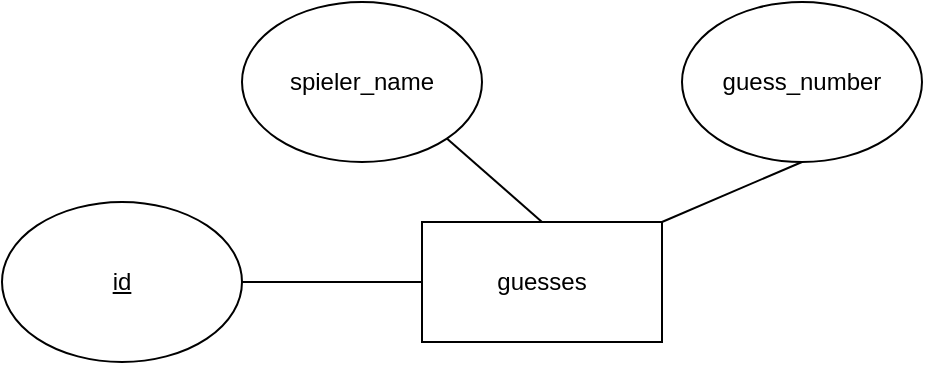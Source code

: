 <mxfile version="15.8.4" type="device"><diagram id="YwkXUJlK5YdX2ckZKF1r" name="Seite-1"><mxGraphModel dx="1038" dy="641" grid="1" gridSize="10" guides="1" tooltips="1" connect="1" arrows="1" fold="1" page="1" pageScale="1" pageWidth="1654" pageHeight="1169" math="0" shadow="0"><root><mxCell id="0"/><mxCell id="1" parent="0"/><mxCell id="E_0Rk-gGiZynpqDx8wqF-1" value="&lt;u&gt;id&lt;/u&gt;" style="ellipse;whiteSpace=wrap;html=1;" vertex="1" parent="1"><mxGeometry x="250" y="320" width="120" height="80" as="geometry"/></mxCell><mxCell id="E_0Rk-gGiZynpqDx8wqF-2" value="guesses" style="rounded=0;whiteSpace=wrap;html=1;" vertex="1" parent="1"><mxGeometry x="460" y="330" width="120" height="60" as="geometry"/></mxCell><mxCell id="E_0Rk-gGiZynpqDx8wqF-3" value="spieler_name" style="ellipse;whiteSpace=wrap;html=1;" vertex="1" parent="1"><mxGeometry x="370" y="220" width="120" height="80" as="geometry"/></mxCell><mxCell id="E_0Rk-gGiZynpqDx8wqF-4" value="guess_number" style="ellipse;whiteSpace=wrap;html=1;" vertex="1" parent="1"><mxGeometry x="590" y="220" width="120" height="80" as="geometry"/></mxCell><mxCell id="E_0Rk-gGiZynpqDx8wqF-5" value="" style="endArrow=none;html=1;rounded=0;exitX=1;exitY=0.5;exitDx=0;exitDy=0;entryX=0;entryY=0.5;entryDx=0;entryDy=0;" edge="1" parent="1" source="E_0Rk-gGiZynpqDx8wqF-1" target="E_0Rk-gGiZynpqDx8wqF-2"><mxGeometry width="50" height="50" relative="1" as="geometry"><mxPoint x="500" y="350" as="sourcePoint"/><mxPoint x="550" y="300" as="targetPoint"/></mxGeometry></mxCell><mxCell id="E_0Rk-gGiZynpqDx8wqF-6" value="" style="endArrow=none;html=1;rounded=0;entryX=1;entryY=1;entryDx=0;entryDy=0;exitX=0.5;exitY=0;exitDx=0;exitDy=0;" edge="1" parent="1" source="E_0Rk-gGiZynpqDx8wqF-2" target="E_0Rk-gGiZynpqDx8wqF-3"><mxGeometry width="50" height="50" relative="1" as="geometry"><mxPoint x="500" y="350" as="sourcePoint"/><mxPoint x="550" y="300" as="targetPoint"/></mxGeometry></mxCell><mxCell id="E_0Rk-gGiZynpqDx8wqF-7" value="" style="endArrow=none;html=1;rounded=0;entryX=0.5;entryY=1;entryDx=0;entryDy=0;exitX=1;exitY=0;exitDx=0;exitDy=0;" edge="1" parent="1" source="E_0Rk-gGiZynpqDx8wqF-2" target="E_0Rk-gGiZynpqDx8wqF-4"><mxGeometry width="50" height="50" relative="1" as="geometry"><mxPoint x="500" y="350" as="sourcePoint"/><mxPoint x="550" y="300" as="targetPoint"/></mxGeometry></mxCell></root></mxGraphModel></diagram></mxfile>